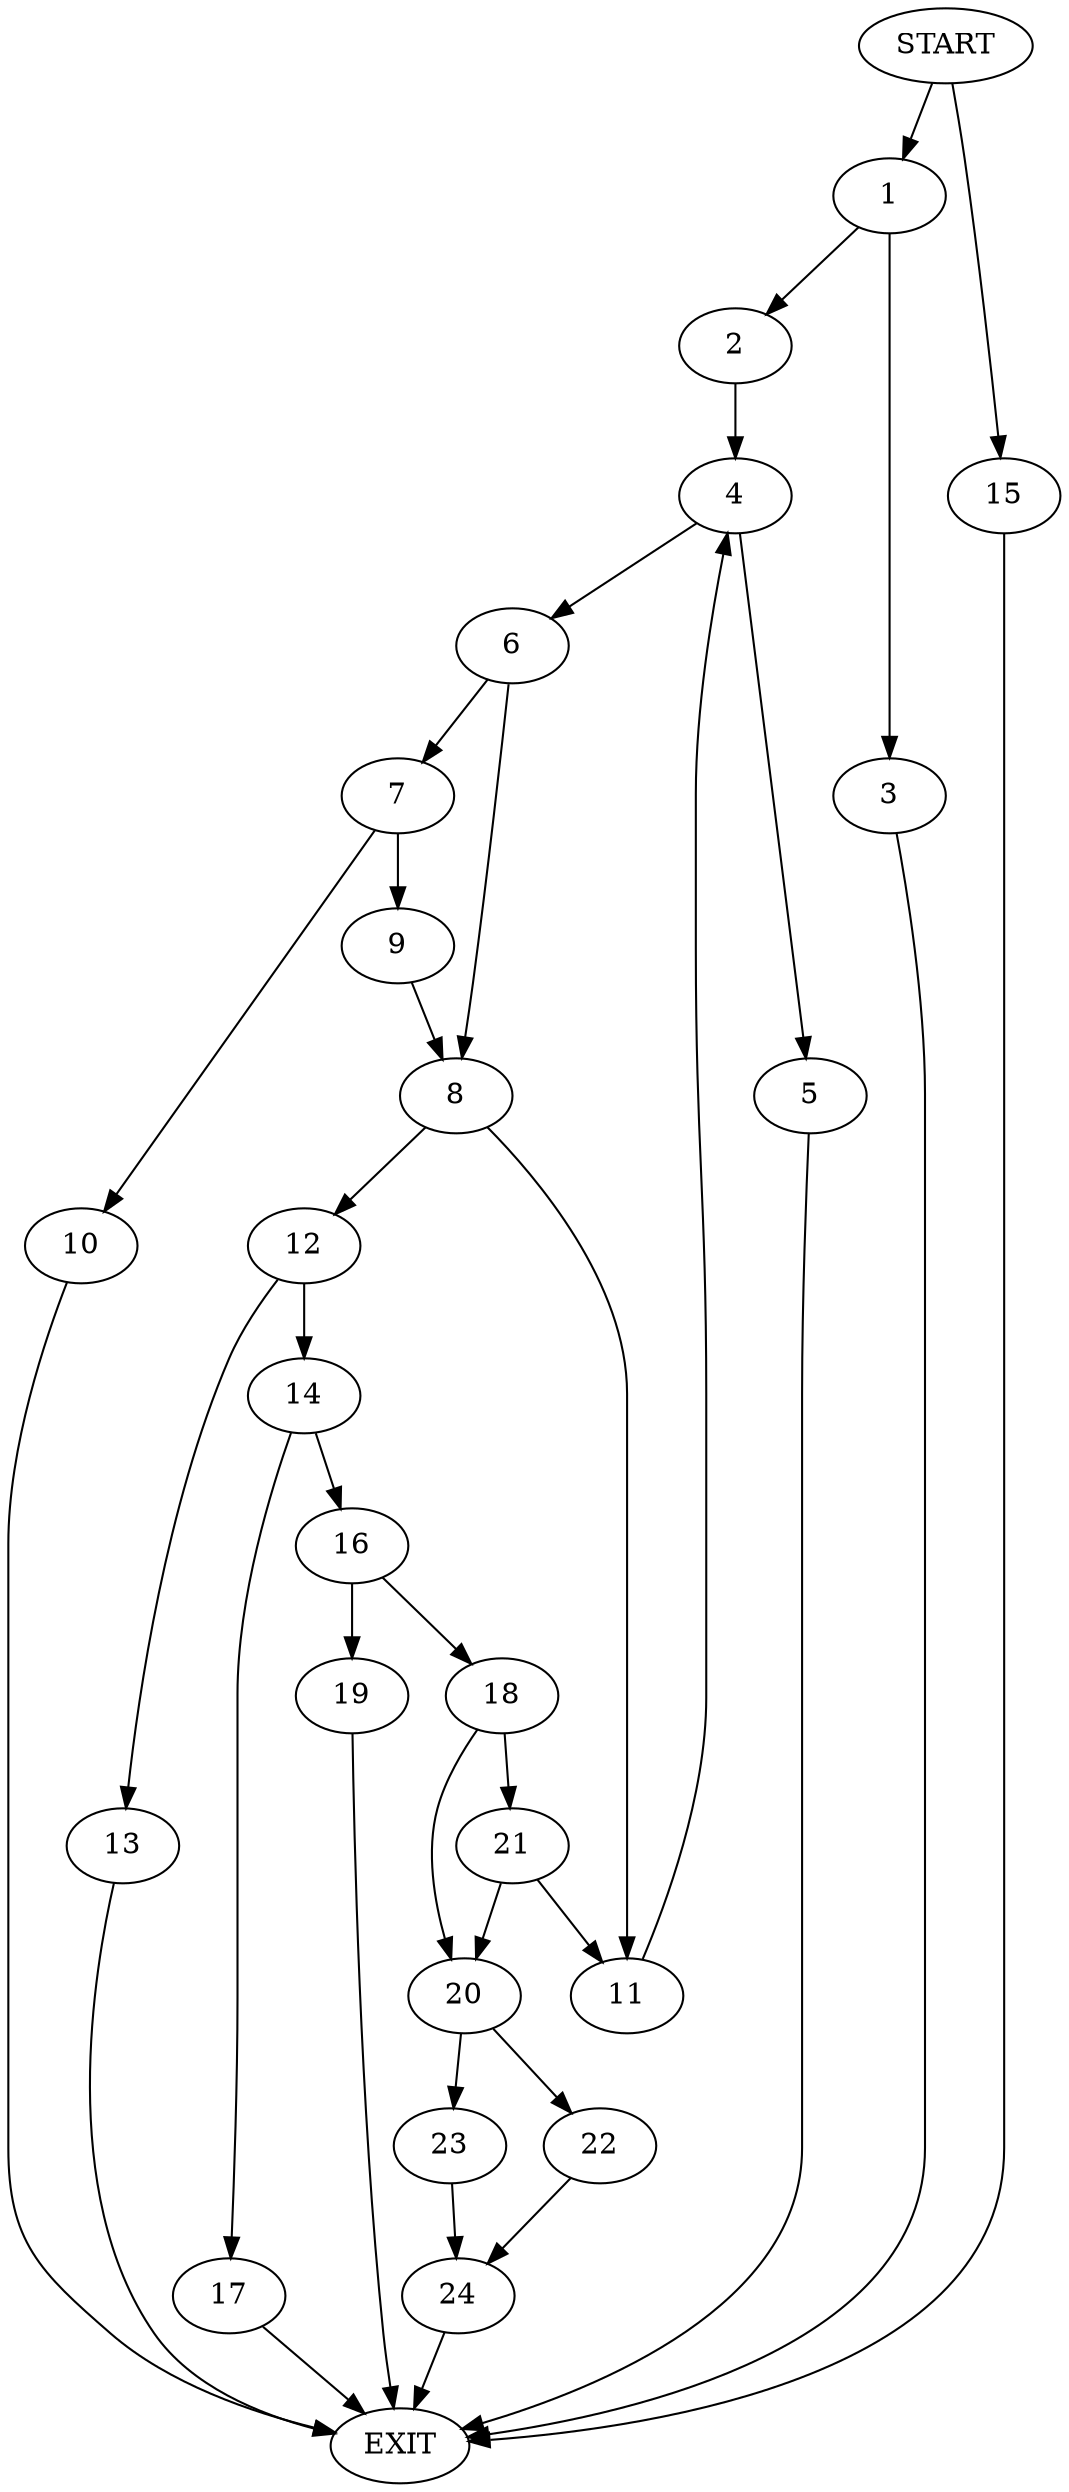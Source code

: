 digraph {
0 [label="START"]
25 [label="EXIT"]
0 -> 1
1 -> 2
1 -> 3
3 -> 25
2 -> 4
4 -> 5
4 -> 6
6 -> 7
6 -> 8
5 -> 25
7 -> 9
7 -> 10
8 -> 11
8 -> 12
9 -> 8
10 -> 25
12 -> 13
12 -> 14
11 -> 4
0 -> 15
15 -> 25
14 -> 16
14 -> 17
13 -> 25
16 -> 18
16 -> 19
17 -> 25
18 -> 20
18 -> 21
19 -> 25
21 -> 20
21 -> 11
20 -> 22
20 -> 23
23 -> 24
22 -> 24
24 -> 25
}
